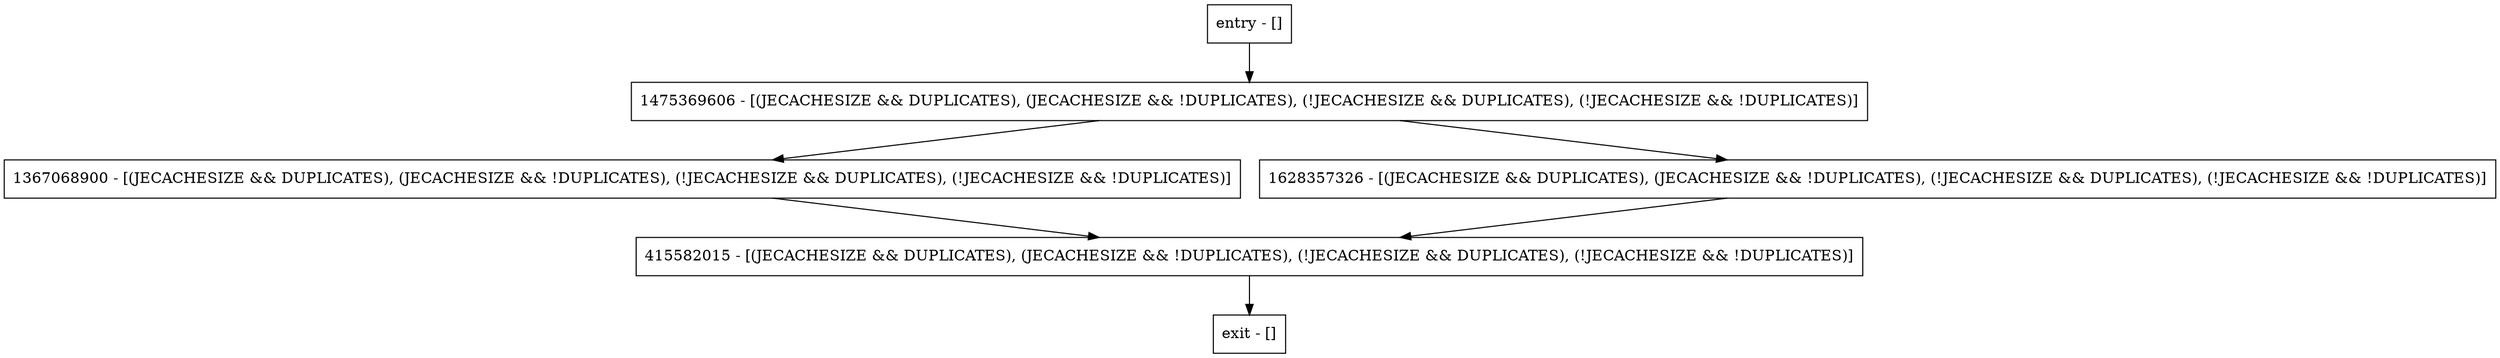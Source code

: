 digraph isExpirationInHours {
node [shape=record];
entry [label="entry - []"];
exit [label="exit - []"];
1367068900 [label="1367068900 - [(JECACHESIZE && DUPLICATES), (JECACHESIZE && !DUPLICATES), (!JECACHESIZE && DUPLICATES), (!JECACHESIZE && !DUPLICATES)]"];
415582015 [label="415582015 - [(JECACHESIZE && DUPLICATES), (JECACHESIZE && !DUPLICATES), (!JECACHESIZE && DUPLICATES), (!JECACHESIZE && !DUPLICATES)]"];
1628357326 [label="1628357326 - [(JECACHESIZE && DUPLICATES), (JECACHESIZE && !DUPLICATES), (!JECACHESIZE && DUPLICATES), (!JECACHESIZE && !DUPLICATES)]"];
1475369606 [label="1475369606 - [(JECACHESIZE && DUPLICATES), (JECACHESIZE && !DUPLICATES), (!JECACHESIZE && DUPLICATES), (!JECACHESIZE && !DUPLICATES)]"];
entry;
exit;
entry -> 1475369606;
1367068900 -> 415582015;
415582015 -> exit;
1628357326 -> 415582015;
1475369606 -> 1367068900;
1475369606 -> 1628357326;
}
